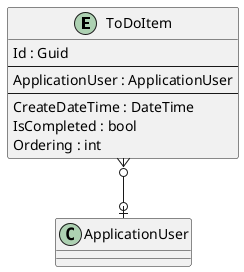 @startuml

entity ToDoItem {
    Id : Guid
    --
    ApplicationUser : ApplicationUser
    ' ToDoItemKeyCodePlaceholder
    --
    CreateDateTime : DateTime
    IsCompleted : bool
    Ordering : int
    ' ToDoItemPropertyCodePlaceholder
}

' EntityCodePlaceholder

ToDoItem }o--o| ApplicationUser
' RelationshipCodePlaceholder

@enduml
